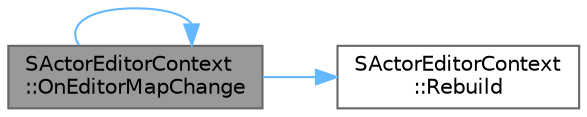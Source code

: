 digraph "SActorEditorContext::OnEditorMapChange"
{
 // INTERACTIVE_SVG=YES
 // LATEX_PDF_SIZE
  bgcolor="transparent";
  edge [fontname=Helvetica,fontsize=10,labelfontname=Helvetica,labelfontsize=10];
  node [fontname=Helvetica,fontsize=10,shape=box,height=0.2,width=0.4];
  rankdir="LR";
  Node1 [id="Node000001",label="SActorEditorContext\l::OnEditorMapChange",height=0.2,width=0.4,color="gray40", fillcolor="grey60", style="filled", fontcolor="black",tooltip=" "];
  Node1 -> Node1 [id="edge1_Node000001_Node000001",color="steelblue1",style="solid",tooltip=" "];
  Node1 -> Node2 [id="edge2_Node000001_Node000002",color="steelblue1",style="solid",tooltip=" "];
  Node2 [id="Node000002",label="SActorEditorContext\l::Rebuild",height=0.2,width=0.4,color="grey40", fillcolor="white", style="filled",URL="$d9/d8f/classSActorEditorContext.html#a4b00adfc3ed7740f751a694f16b591c9",tooltip=" "];
}
